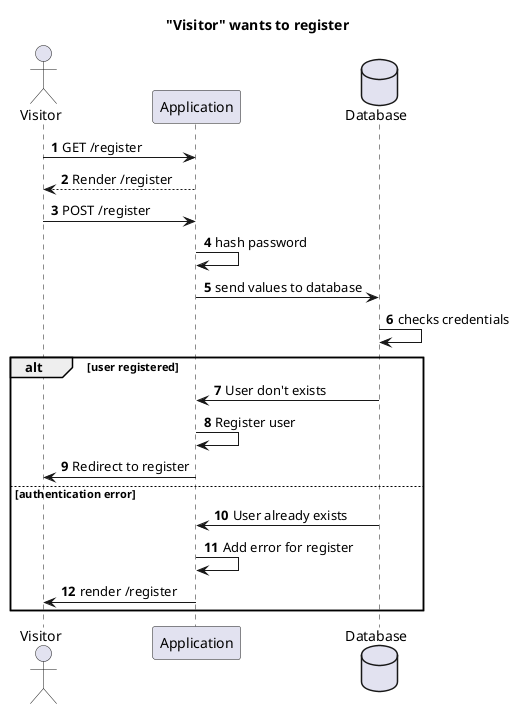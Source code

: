 @startuml
autonumber
title       "Visitor" wants to register
actor       "Visitor"
participant Application
database    Database

"Visitor" -> Application: GET /register
"Visitor" <-- Application: Render /register
"Visitor" -> Application: POST /register
Application -> Application: hash password
Application -> Database: send values to database
Database -> Database: checks credentials
alt user registered
    Database -> Application: User don't exists
    Application -> Application: Register user
    Application -> "Visitor": Redirect to register
else authentication error
    Database -> Application: User already exists
    Application -> Application: Add error for register
    Application -> "Visitor": render /register
end
@enduml
